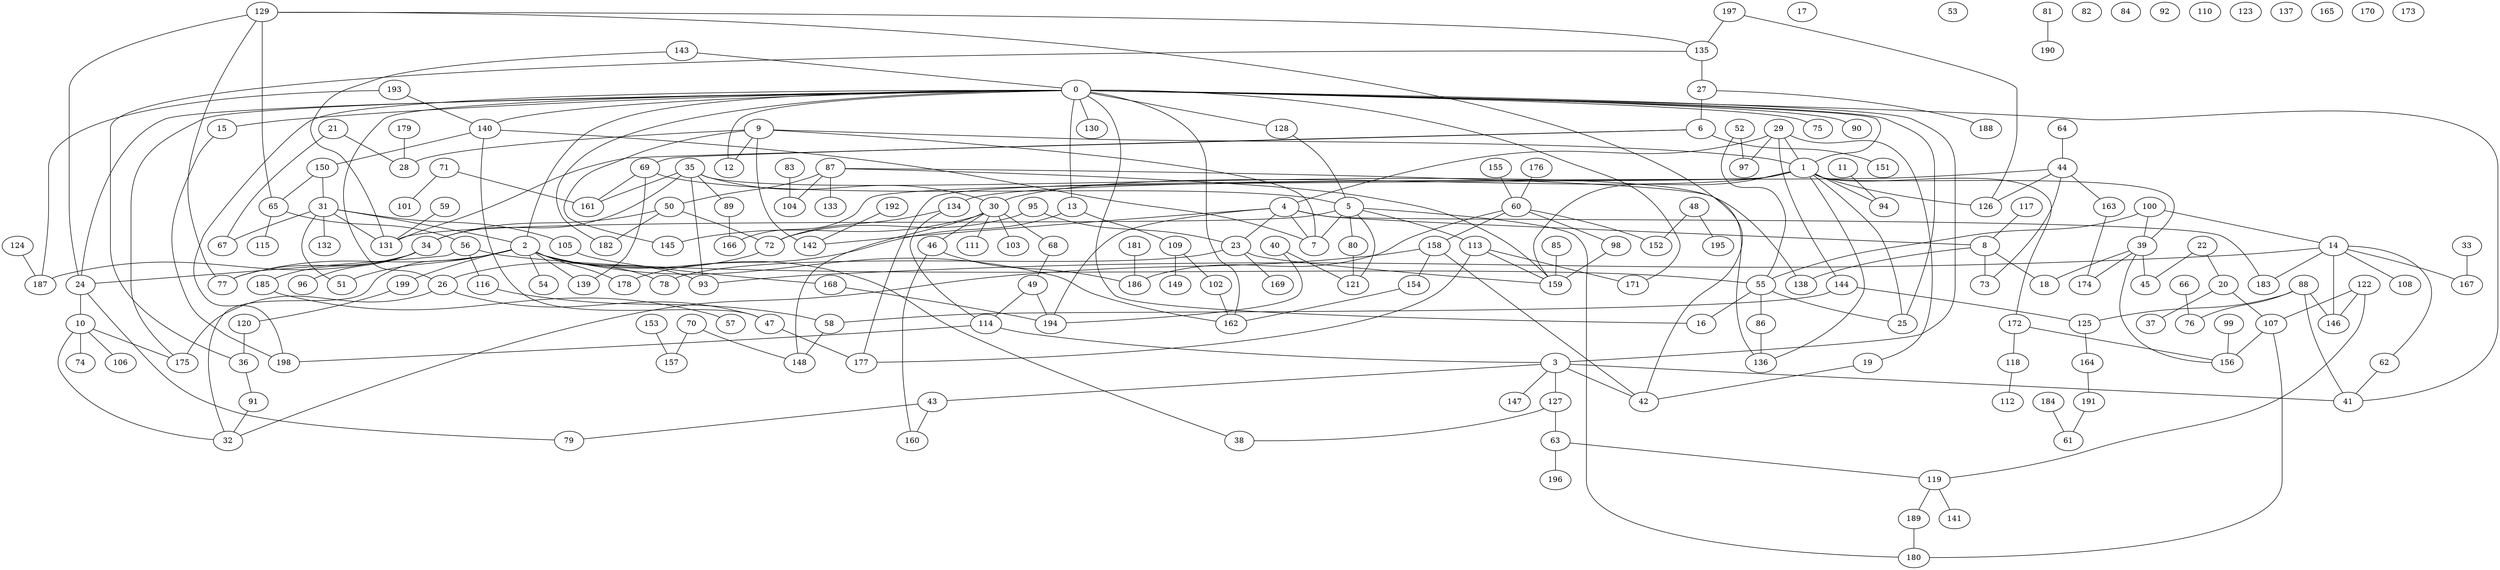 graph G {
  0;
  1;
  2;
  3;
  4;
  5;
  6;
  7;
  8;
  9;
  10;
  11;
  12;
  13;
  14;
  15;
  16;
  17;
  18;
  19;
  20;
  21;
  22;
  23;
  24;
  25;
  26;
  27;
  28;
  29;
  30;
  31;
  32;
  33;
  34;
  35;
  36;
  37;
  38;
  39;
  40;
  41;
  42;
  43;
  44;
  45;
  46;
  47;
  48;
  49;
  50;
  51;
  52;
  53;
  54;
  55;
  56;
  57;
  58;
  59;
  60;
  61;
  62;
  63;
  64;
  65;
  66;
  67;
  68;
  69;
  70;
  71;
  72;
  73;
  74;
  75;
  76;
  77;
  78;
  79;
  80;
  81;
  82;
  83;
  84;
  85;
  86;
  87;
  88;
  89;
  90;
  91;
  92;
  93;
  94;
  95;
  96;
  97;
  98;
  99;
  100;
  101;
  102;
  103;
  104;
  105;
  106;
  107;
  108;
  109;
  110;
  111;
  112;
  113;
  114;
  115;
  116;
  117;
  118;
  119;
  120;
  121;
  122;
  123;
  124;
  125;
  126;
  127;
  128;
  129;
  130;
  131;
  132;
  133;
  134;
  135;
  136;
  137;
  138;
  139;
  140;
  141;
  142;
  143;
  144;
  145;
  146;
  147;
  148;
  149;
  150;
  151;
  152;
  153;
  154;
  155;
  156;
  157;
  158;
  159;
  160;
  161;
  162;
  163;
  164;
  165;
  166;
  167;
  168;
  169;
  170;
  171;
  172;
  173;
  174;
  175;
  176;
  177;
  178;
  179;
  180;
  181;
  182;
  183;
  184;
  185;
  186;
  187;
  188;
  189;
  190;
  191;
  192;
  193;
  194;
  195;
  196;
  197;
  198;
  199;
   0 -- 1;
   0 -- 2;
   0 -- 3;
   0 -- 12;
   0 -- 13;
   0 -- 15;
   0 -- 16;
   0 -- 25;
   0 -- 26;
   0 -- 41;
   0 -- 75;
   0 -- 90;
   0 -- 128;
   0 -- 130;
   0 -- 140;
   0 -- 162;
   0 -- 171;
   0 -- 175;
   0 -- 182;
   0 -- 198;
   1 -- 25;
   1 -- 30;
   1 -- 39;
   1 -- 94;
   1 -- 126;
   1 -- 136;
   1 -- 159;
   1 -- 166;
   1 -- 172;
   1 -- 177;
   2 -- 32;
   2 -- 38;
   2 -- 51;
   2 -- 54;
   2 -- 77;
   2 -- 78;
   2 -- 93;
   2 -- 139;
   2 -- 162;
   2 -- 178;
   2 -- 199;
   3 -- 41;
   3 -- 42;
   3 -- 43;
   3 -- 127;
   3 -- 147;
   4 -- 7;
   4 -- 8;
   4 -- 23;
   4 -- 142;
   4 -- 183;
   4 -- 194;
   5 -- 7;
   5 -- 80;
   5 -- 113;
   5 -- 121;
   5 -- 131;
   5 -- 180;
   6 -- 69;
   6 -- 131;
   6 -- 151;
   8 -- 18;
   8 -- 73;
   8 -- 138;
   9 -- 1;
   9 -- 7;
   9 -- 12;
   9 -- 28;
   9 -- 142;
   9 -- 145;
   10 -- 32;
   10 -- 74;
   10 -- 106;
   10 -- 175;
   11 -- 94;
   13 -- 109;
   13 -- 178;
   14 -- 62;
   14 -- 93;
   14 -- 108;
   14 -- 146;
   14 -- 167;
   14 -- 183;
   15 -- 198;
   19 -- 42;
   20 -- 37;
   20 -- 107;
   21 -- 28;
   21 -- 67;
   22 -- 20;
   22 -- 45;
   23 -- 78;
   23 -- 159;
   23 -- 169;
   24 -- 0;
   24 -- 10;
   24 -- 79;
   26 -- 47;
   26 -- 175;
   27 -- 6;
   27 -- 188;
   29 -- 1;
   29 -- 4;
   29 -- 19;
   29 -- 97;
   29 -- 144;
   30 -- 46;
   30 -- 68;
   30 -- 103;
   30 -- 111;
   30 -- 145;
   30 -- 148;
   31 -- 2;
   31 -- 51;
   31 -- 67;
   31 -- 105;
   31 -- 131;
   31 -- 132;
   33 -- 167;
   34 -- 77;
   34 -- 96;
   34 -- 185;
   34 -- 187;
   35 -- 30;
   35 -- 34;
   35 -- 89;
   35 -- 93;
   35 -- 138;
   35 -- 161;
   36 -- 91;
   39 -- 18;
   39 -- 45;
   39 -- 156;
   39 -- 174;
   40 -- 121;
   40 -- 194;
   43 -- 79;
   43 -- 160;
   44 -- 73;
   44 -- 126;
   44 -- 134;
   44 -- 163;
   46 -- 160;
   46 -- 186;
   47 -- 177;
   48 -- 152;
   48 -- 195;
   49 -- 114;
   49 -- 194;
   50 -- 34;
   50 -- 72;
   50 -- 182;
   52 -- 55;
   52 -- 97;
   55 -- 16;
   55 -- 25;
   55 -- 86;
   56 -- 24;
   56 -- 55;
   56 -- 116;
   58 -- 148;
   59 -- 131;
   60 -- 98;
   60 -- 152;
   60 -- 158;
   60 -- 186;
   62 -- 41;
   63 -- 119;
   63 -- 196;
   64 -- 44;
   65 -- 56;
   65 -- 115;
   66 -- 76;
   68 -- 49;
   69 -- 5;
   69 -- 139;
   69 -- 161;
   70 -- 148;
   70 -- 157;
   71 -- 101;
   71 -- 161;
   72 -- 26;
   80 -- 121;
   81 -- 190;
   83 -- 104;
   85 -- 159;
   86 -- 136;
   87 -- 50;
   87 -- 104;
   87 -- 133;
   87 -- 136;
   87 -- 159;
   88 -- 41;
   88 -- 76;
   88 -- 125;
   88 -- 146;
   89 -- 166;
   91 -- 32;
   95 -- 23;
   95 -- 72;
   98 -- 159;
   99 -- 156;
   100 -- 14;
   100 -- 39;
   100 -- 55;
   102 -- 162;
   105 -- 168;
   107 -- 156;
   107 -- 180;
   109 -- 102;
   109 -- 149;
   113 -- 159;
   113 -- 171;
   113 -- 177;
   114 -- 3;
   114 -- 198;
   116 -- 58;
   117 -- 8;
   118 -- 112;
   119 -- 141;
   119 -- 189;
   120 -- 36;
   122 -- 107;
   122 -- 119;
   122 -- 146;
   124 -- 187;
   125 -- 164;
   127 -- 38;
   127 -- 63;
   128 -- 5;
   129 -- 24;
   129 -- 42;
   129 -- 65;
   129 -- 77;
   129 -- 135;
   134 -- 72;
   134 -- 114;
   135 -- 27;
   135 -- 36;
   140 -- 7;
   140 -- 47;
   140 -- 150;
   143 -- 0;
   143 -- 131;
   144 -- 58;
   144 -- 125;
   150 -- 31;
   150 -- 65;
   153 -- 157;
   154 -- 162;
   155 -- 60;
   158 -- 32;
   158 -- 42;
   158 -- 154;
   163 -- 174;
   164 -- 191;
   168 -- 194;
   172 -- 118;
   172 -- 156;
   176 -- 60;
   179 -- 28;
   181 -- 186;
   184 -- 61;
   185 -- 57;
   189 -- 180;
   191 -- 61;
   192 -- 142;
   193 -- 140;
   193 -- 187;
   197 -- 126;
   197 -- 135;
   199 -- 120;
}
